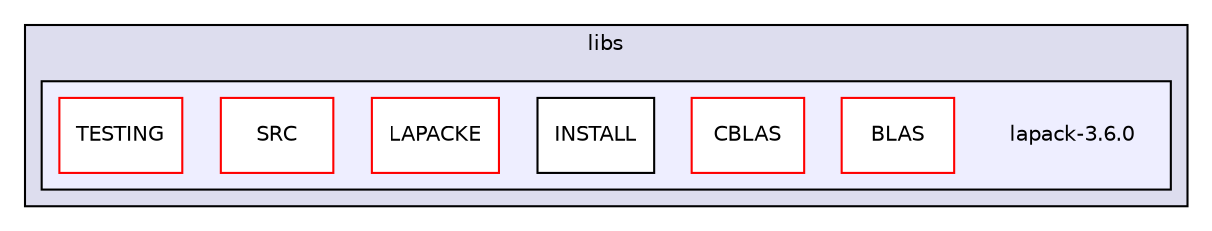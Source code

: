 digraph "libs/lapack-3.6.0" {
  compound=true
  node [ fontsize="10", fontname="Helvetica"];
  edge [ labelfontsize="10", labelfontname="Helvetica"];
  subgraph clusterdir_6719ab1f1f7655efc2fa43f7eb574fd1 {
    graph [ bgcolor="#ddddee", pencolor="black", label="libs" fontname="Helvetica", fontsize="10", URL="dir_6719ab1f1f7655efc2fa43f7eb574fd1.html"]
  subgraph clusterdir_a32803a16a32b93014bb8ac0a66b497d {
    graph [ bgcolor="#eeeeff", pencolor="black", label="" URL="dir_a32803a16a32b93014bb8ac0a66b497d.html"];
    dir_a32803a16a32b93014bb8ac0a66b497d [shape=plaintext label="lapack-3.6.0"];
    dir_1766f0118d90bd41d6770309cf44e4d5 [shape=box label="BLAS" color="red" fillcolor="white" style="filled" URL="dir_1766f0118d90bd41d6770309cf44e4d5.html"];
    dir_88e4ec7444d906034d2c2a43f6505658 [shape=box label="CBLAS" color="red" fillcolor="white" style="filled" URL="dir_88e4ec7444d906034d2c2a43f6505658.html"];
    dir_acaee7069dc9c4302d66224c9463d54a [shape=box label="INSTALL" color="black" fillcolor="white" style="filled" URL="dir_acaee7069dc9c4302d66224c9463d54a.html"];
    dir_9b0c331437bdced0af6516abb62b0331 [shape=box label="LAPACKE" color="red" fillcolor="white" style="filled" URL="dir_9b0c331437bdced0af6516abb62b0331.html"];
    dir_9519b7776bf287d1993b4f43e920c7e9 [shape=box label="SRC" color="red" fillcolor="white" style="filled" URL="dir_9519b7776bf287d1993b4f43e920c7e9.html"];
    dir_f108907345ebaf3e552340ee850d5196 [shape=box label="TESTING" color="red" fillcolor="white" style="filled" URL="dir_f108907345ebaf3e552340ee850d5196.html"];
  }
  }
}
